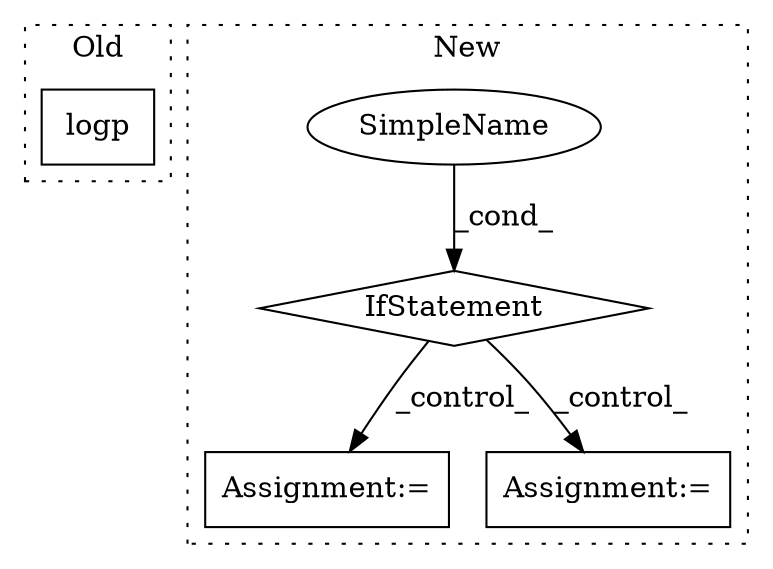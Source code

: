 digraph G {
subgraph cluster0 {
1 [label="logp" a="32" s="2547,2562" l="5,1" shape="box"];
label = "Old";
style="dotted";
}
subgraph cluster1 {
2 [label="IfStatement" a="25" s="2519,2558" l="4,2" shape="diamond"];
3 [label="Assignment:=" a="7" s="2659" l="1" shape="box"];
4 [label="SimpleName" a="42" s="" l="" shape="ellipse"];
5 [label="Assignment:=" a="7" s="2585" l="1" shape="box"];
label = "New";
style="dotted";
}
2 -> 3 [label="_control_"];
2 -> 5 [label="_control_"];
4 -> 2 [label="_cond_"];
}